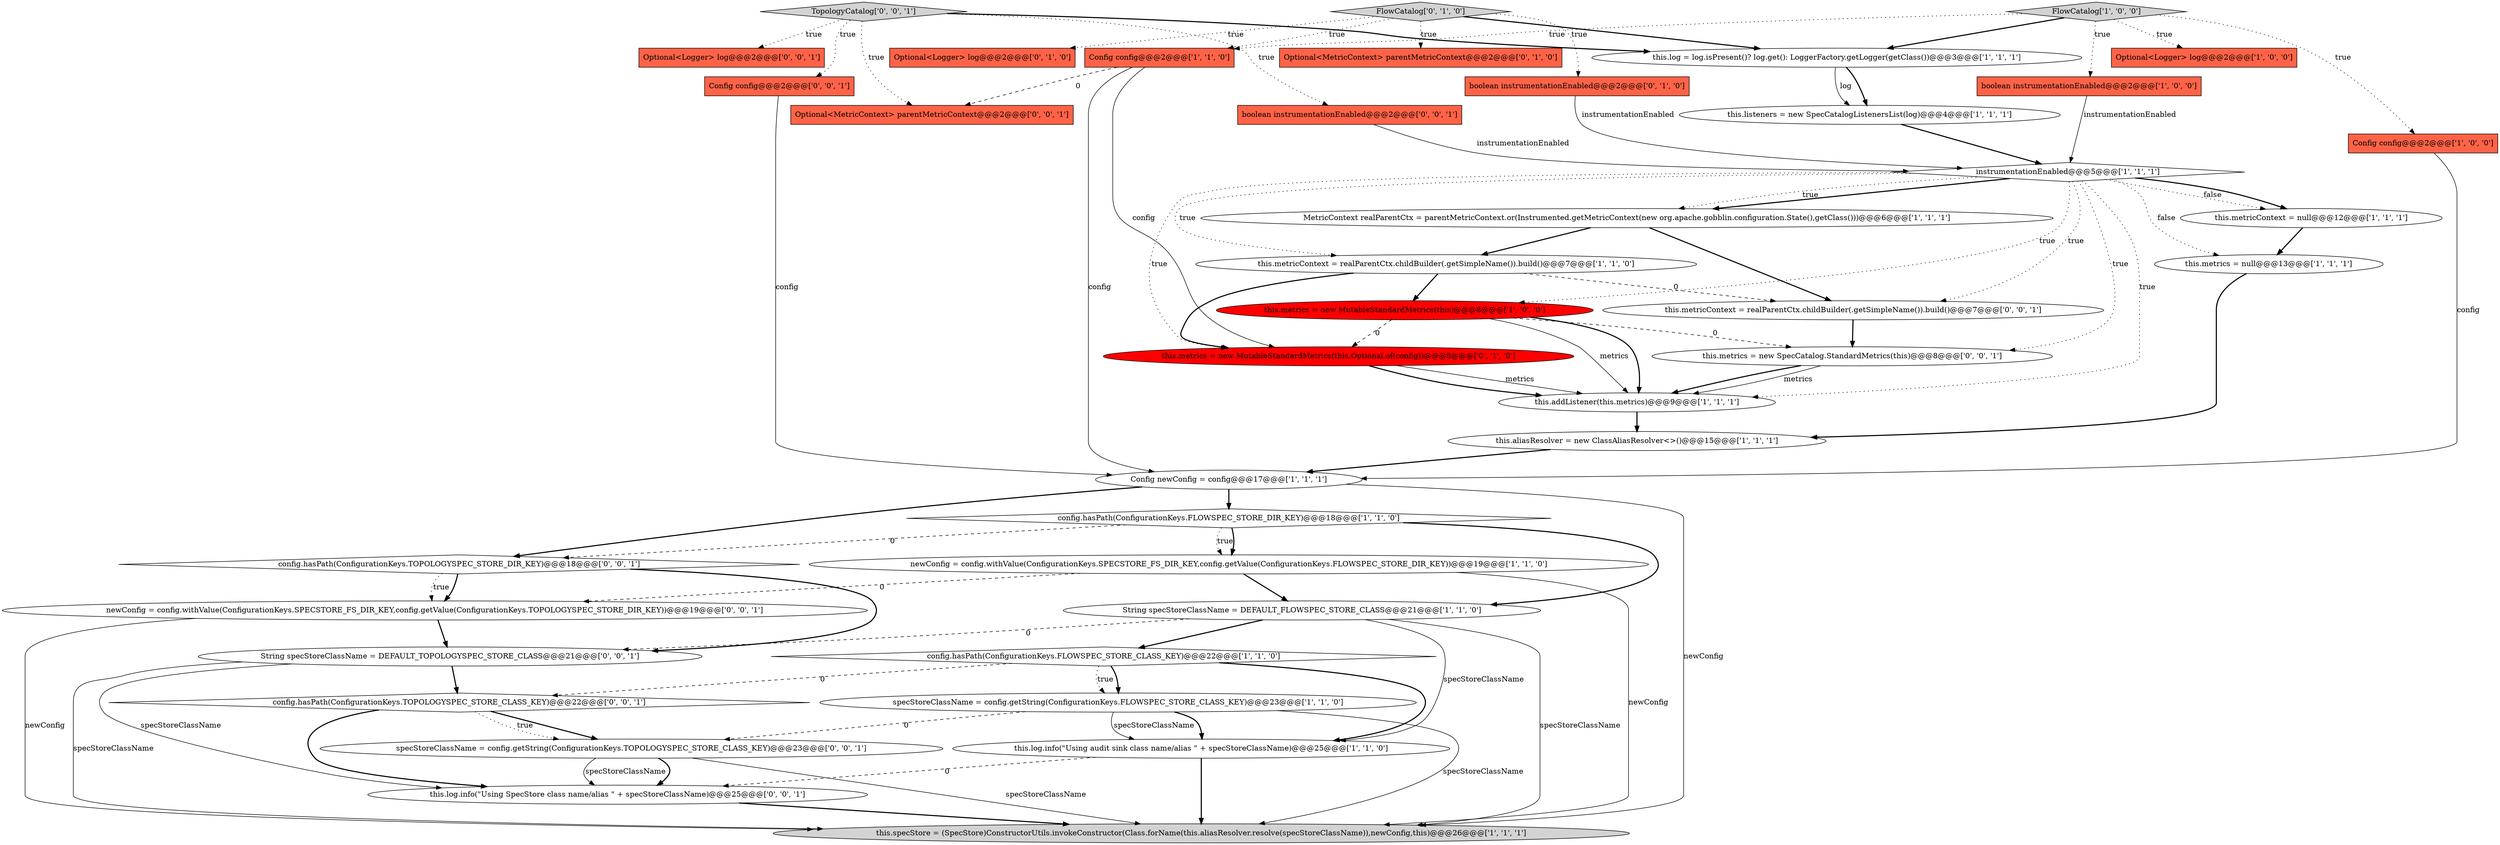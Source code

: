 digraph {
8 [style = filled, label = "this.metricContext = null@@@12@@@['1', '1', '1']", fillcolor = white, shape = ellipse image = "AAA0AAABBB1BBB"];
10 [style = filled, label = "FlowCatalog['1', '0', '0']", fillcolor = lightgray, shape = diamond image = "AAA0AAABBB1BBB"];
14 [style = filled, label = "config.hasPath(ConfigurationKeys.FLOWSPEC_STORE_CLASS_KEY)@@@22@@@['1', '1', '0']", fillcolor = white, shape = diamond image = "AAA0AAABBB1BBB"];
31 [style = filled, label = "specStoreClassName = config.getString(ConfigurationKeys.TOPOLOGYSPEC_STORE_CLASS_KEY)@@@23@@@['0', '0', '1']", fillcolor = white, shape = ellipse image = "AAA0AAABBB3BBB"];
25 [style = filled, label = "Optional<MetricContext> parentMetricContext@@@2@@@['0', '1', '0']", fillcolor = tomato, shape = box image = "AAA0AAABBB2BBB"];
23 [style = filled, label = "Optional<Logger> log@@@2@@@['0', '1', '0']", fillcolor = tomato, shape = box image = "AAA0AAABBB2BBB"];
1 [style = filled, label = "this.listeners = new SpecCatalogListenersList(log)@@@4@@@['1', '1', '1']", fillcolor = white, shape = ellipse image = "AAA0AAABBB1BBB"];
0 [style = filled, label = "this.log.info(\"Using audit sink class name/alias \" + specStoreClassName)@@@25@@@['1', '1', '0']", fillcolor = white, shape = ellipse image = "AAA0AAABBB1BBB"];
28 [style = filled, label = "Config config@@@2@@@['0', '0', '1']", fillcolor = tomato, shape = box image = "AAA0AAABBB3BBB"];
12 [style = filled, label = "MetricContext realParentCtx = parentMetricContext.or(Instrumented.getMetricContext(new org.apache.gobblin.configuration.State(),getClass()))@@@6@@@['1', '1', '1']", fillcolor = white, shape = ellipse image = "AAA0AAABBB1BBB"];
38 [style = filled, label = "TopologyCatalog['0', '0', '1']", fillcolor = lightgray, shape = diamond image = "AAA0AAABBB3BBB"];
7 [style = filled, label = "Config config@@@2@@@['1', '1', '0']", fillcolor = tomato, shape = box image = "AAA0AAABBB1BBB"];
18 [style = filled, label = "this.log = log.isPresent()? log.get(): LoggerFactory.getLogger(getClass())@@@3@@@['1', '1', '1']", fillcolor = white, shape = ellipse image = "AAA0AAABBB1BBB"];
39 [style = filled, label = "Optional<MetricContext> parentMetricContext@@@2@@@['0', '0', '1']", fillcolor = tomato, shape = box image = "AAA0AAABBB3BBB"];
37 [style = filled, label = "this.metrics = new SpecCatalog.StandardMetrics(this)@@@8@@@['0', '0', '1']", fillcolor = white, shape = ellipse image = "AAA0AAABBB3BBB"];
4 [style = filled, label = "Config config@@@2@@@['1', '0', '0']", fillcolor = tomato, shape = box image = "AAA0AAABBB1BBB"];
40 [style = filled, label = "this.metricContext = realParentCtx.childBuilder(.getSimpleName()).build()@@@7@@@['0', '0', '1']", fillcolor = white, shape = ellipse image = "AAA0AAABBB3BBB"];
24 [style = filled, label = "FlowCatalog['0', '1', '0']", fillcolor = lightgray, shape = diamond image = "AAA0AAABBB2BBB"];
13 [style = filled, label = "this.aliasResolver = new ClassAliasResolver<>()@@@15@@@['1', '1', '1']", fillcolor = white, shape = ellipse image = "AAA0AAABBB1BBB"];
20 [style = filled, label = "this.metrics = null@@@13@@@['1', '1', '1']", fillcolor = white, shape = ellipse image = "AAA0AAABBB1BBB"];
19 [style = filled, label = "instrumentationEnabled@@@5@@@['1', '1', '1']", fillcolor = white, shape = diamond image = "AAA0AAABBB1BBB"];
33 [style = filled, label = "config.hasPath(ConfigurationKeys.TOPOLOGYSPEC_STORE_DIR_KEY)@@@18@@@['0', '0', '1']", fillcolor = white, shape = diamond image = "AAA0AAABBB3BBB"];
11 [style = filled, label = "this.metricContext = realParentCtx.childBuilder(.getSimpleName()).build()@@@7@@@['1', '1', '0']", fillcolor = white, shape = ellipse image = "AAA0AAABBB1BBB"];
26 [style = filled, label = "boolean instrumentationEnabled@@@2@@@['0', '1', '0']", fillcolor = tomato, shape = box image = "AAA0AAABBB2BBB"];
27 [style = filled, label = "this.metrics = new MutableStandardMetrics(this,Optional.of(config))@@@8@@@['0', '1', '0']", fillcolor = red, shape = ellipse image = "AAA1AAABBB2BBB"];
36 [style = filled, label = "String specStoreClassName = DEFAULT_TOPOLOGYSPEC_STORE_CLASS@@@21@@@['0', '0', '1']", fillcolor = white, shape = ellipse image = "AAA0AAABBB3BBB"];
22 [style = filled, label = "this.addListener(this.metrics)@@@9@@@['1', '1', '1']", fillcolor = white, shape = ellipse image = "AAA0AAABBB1BBB"];
29 [style = filled, label = "newConfig = config.withValue(ConfigurationKeys.SPECSTORE_FS_DIR_KEY,config.getValue(ConfigurationKeys.TOPOLOGYSPEC_STORE_DIR_KEY))@@@19@@@['0', '0', '1']", fillcolor = white, shape = ellipse image = "AAA0AAABBB3BBB"];
16 [style = filled, label = "specStoreClassName = config.getString(ConfigurationKeys.FLOWSPEC_STORE_CLASS_KEY)@@@23@@@['1', '1', '0']", fillcolor = white, shape = ellipse image = "AAA0AAABBB1BBB"];
34 [style = filled, label = "this.log.info(\"Using SpecStore class name/alias \" + specStoreClassName)@@@25@@@['0', '0', '1']", fillcolor = white, shape = ellipse image = "AAA0AAABBB3BBB"];
15 [style = filled, label = "Config newConfig = config@@@17@@@['1', '1', '1']", fillcolor = white, shape = ellipse image = "AAA0AAABBB1BBB"];
3 [style = filled, label = "boolean instrumentationEnabled@@@2@@@['1', '0', '0']", fillcolor = tomato, shape = box image = "AAA0AAABBB1BBB"];
6 [style = filled, label = "Optional<Logger> log@@@2@@@['1', '0', '0']", fillcolor = tomato, shape = box image = "AAA0AAABBB1BBB"];
30 [style = filled, label = "config.hasPath(ConfigurationKeys.TOPOLOGYSPEC_STORE_CLASS_KEY)@@@22@@@['0', '0', '1']", fillcolor = white, shape = diamond image = "AAA0AAABBB3BBB"];
32 [style = filled, label = "Optional<Logger> log@@@2@@@['0', '0', '1']", fillcolor = tomato, shape = box image = "AAA0AAABBB3BBB"];
17 [style = filled, label = "newConfig = config.withValue(ConfigurationKeys.SPECSTORE_FS_DIR_KEY,config.getValue(ConfigurationKeys.FLOWSPEC_STORE_DIR_KEY))@@@19@@@['1', '1', '0']", fillcolor = white, shape = ellipse image = "AAA0AAABBB1BBB"];
2 [style = filled, label = "this.metrics = new MutableStandardMetrics(this)@@@8@@@['1', '0', '0']", fillcolor = red, shape = ellipse image = "AAA1AAABBB1BBB"];
21 [style = filled, label = "config.hasPath(ConfigurationKeys.FLOWSPEC_STORE_DIR_KEY)@@@18@@@['1', '1', '0']", fillcolor = white, shape = diamond image = "AAA0AAABBB1BBB"];
35 [style = filled, label = "boolean instrumentationEnabled@@@2@@@['0', '0', '1']", fillcolor = tomato, shape = box image = "AAA0AAABBB3BBB"];
5 [style = filled, label = "String specStoreClassName = DEFAULT_FLOWSPEC_STORE_CLASS@@@21@@@['1', '1', '0']", fillcolor = white, shape = ellipse image = "AAA0AAABBB1BBB"];
9 [style = filled, label = "this.specStore = (SpecStore)ConstructorUtils.invokeConstructor(Class.forName(this.aliasResolver.resolve(specStoreClassName)),newConfig,this)@@@26@@@['1', '1', '1']", fillcolor = lightgray, shape = ellipse image = "AAA0AAABBB1BBB"];
19->40 [style = dotted, label="true"];
16->0 [style = bold, label=""];
34->9 [style = bold, label=""];
16->31 [style = dashed, label="0"];
24->25 [style = dotted, label="true"];
11->40 [style = dashed, label="0"];
15->21 [style = bold, label=""];
38->39 [style = dotted, label="true"];
10->3 [style = dotted, label="true"];
16->9 [style = solid, label="specStoreClassName"];
12->40 [style = bold, label=""];
3->19 [style = solid, label="instrumentationEnabled"];
8->20 [style = bold, label=""];
19->11 [style = dotted, label="true"];
0->34 [style = dashed, label="0"];
15->9 [style = solid, label="newConfig"];
10->4 [style = dotted, label="true"];
22->13 [style = bold, label=""];
40->37 [style = bold, label=""];
14->16 [style = bold, label=""];
29->36 [style = bold, label=""];
17->5 [style = bold, label=""];
10->6 [style = dotted, label="true"];
19->20 [style = dotted, label="false"];
19->12 [style = bold, label=""];
12->11 [style = bold, label=""];
2->27 [style = dashed, label="0"];
19->27 [style = dotted, label="true"];
30->34 [style = bold, label=""];
21->17 [style = dotted, label="true"];
5->0 [style = solid, label="specStoreClassName"];
19->37 [style = dotted, label="true"];
27->22 [style = bold, label=""];
24->18 [style = bold, label=""];
33->29 [style = bold, label=""];
36->30 [style = bold, label=""];
2->22 [style = solid, label="metrics"];
38->18 [style = bold, label=""];
7->15 [style = solid, label="config"];
18->1 [style = bold, label=""];
38->28 [style = dotted, label="true"];
24->26 [style = dotted, label="true"];
7->27 [style = solid, label="config"];
37->22 [style = solid, label="metrics"];
2->37 [style = dashed, label="0"];
33->36 [style = bold, label=""];
19->22 [style = dotted, label="true"];
13->15 [style = bold, label=""];
7->39 [style = dashed, label="0"];
1->19 [style = bold, label=""];
24->7 [style = dotted, label="true"];
15->33 [style = bold, label=""];
26->19 [style = solid, label="instrumentationEnabled"];
28->15 [style = solid, label="config"];
10->18 [style = bold, label=""];
27->22 [style = solid, label="metrics"];
35->19 [style = solid, label="instrumentationEnabled"];
20->13 [style = bold, label=""];
29->9 [style = solid, label="newConfig"];
19->12 [style = dotted, label="true"];
38->32 [style = dotted, label="true"];
31->34 [style = bold, label=""];
19->8 [style = dotted, label="false"];
14->16 [style = dotted, label="true"];
21->5 [style = bold, label=""];
37->22 [style = bold, label=""];
24->23 [style = dotted, label="true"];
17->9 [style = solid, label="newConfig"];
30->31 [style = bold, label=""];
33->29 [style = dotted, label="true"];
30->31 [style = dotted, label="true"];
18->1 [style = solid, label="log"];
4->15 [style = solid, label="config"];
0->9 [style = bold, label=""];
36->34 [style = solid, label="specStoreClassName"];
19->2 [style = dotted, label="true"];
5->14 [style = bold, label=""];
17->29 [style = dashed, label="0"];
5->36 [style = dashed, label="0"];
11->2 [style = bold, label=""];
36->9 [style = solid, label="specStoreClassName"];
19->8 [style = bold, label=""];
16->0 [style = solid, label="specStoreClassName"];
14->0 [style = bold, label=""];
21->33 [style = dashed, label="0"];
38->35 [style = dotted, label="true"];
14->30 [style = dashed, label="0"];
31->9 [style = solid, label="specStoreClassName"];
2->22 [style = bold, label=""];
21->17 [style = bold, label=""];
10->7 [style = dotted, label="true"];
31->34 [style = solid, label="specStoreClassName"];
5->9 [style = solid, label="specStoreClassName"];
11->27 [style = bold, label=""];
}
